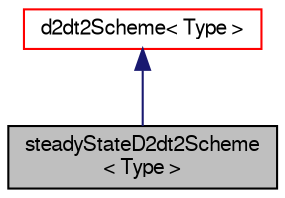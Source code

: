 digraph "steadyStateD2dt2Scheme&lt; Type &gt;"
{
  bgcolor="transparent";
  edge [fontname="FreeSans",fontsize="10",labelfontname="FreeSans",labelfontsize="10"];
  node [fontname="FreeSans",fontsize="10",shape=record];
  Node3 [label="steadyStateD2dt2Scheme\l\< Type \>",height=0.2,width=0.4,color="black", fillcolor="grey75", style="filled", fontcolor="black"];
  Node4 -> Node3 [dir="back",color="midnightblue",fontsize="10",style="solid",fontname="FreeSans"];
  Node4 [label="d2dt2Scheme\< Type \>",height=0.2,width=0.4,color="red",URL="$a22454.html",tooltip="Abstract base class for d2dt2 schemes. "];
}
